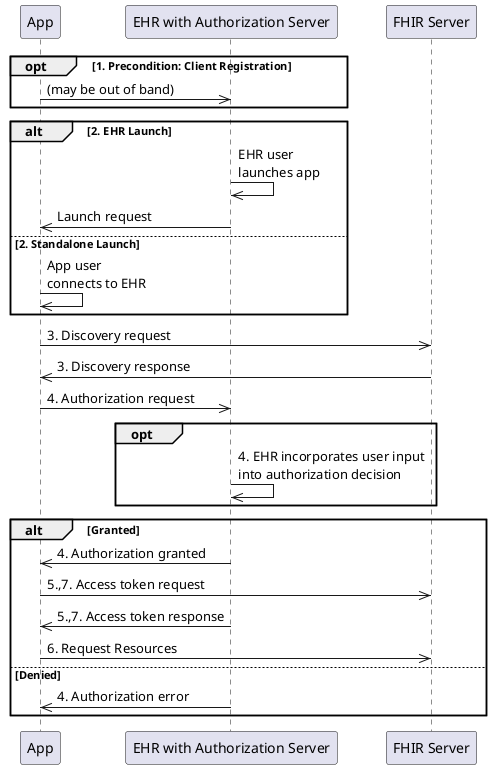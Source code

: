 @startuml
participant App
participant "EHR with Authorization Server" as EHR
participant "FHIR Server" as FHIR

opt  1. Precondition: Client Registration
    App ->> EHR: (may be out of band)
end
alt 2. EHR Launch
    EHR->>EHR: EHR user \nlaunches app
    EHR->> App: Launch request
else 2. Standalone Launch
    App->>App: App user \nconnects to EHR
end
App ->> FHIR: 3. Discovery request
FHIR ->> App: 3. Discovery response
App ->> EHR: 4. Authorization request
opt
    EHR->> EHR: 4. EHR incorporates user input\ninto authorization decision
end
alt Granted
    EHR ->> App: 4. Authorization granted
    App ->> FHIR: 5.,7. Access token request
    EHR ->> App: 5.,7. Access token response
    App ->> FHIR: 6. Request Resources
else Denied
    EHR ->> App: 4. Authorization error
end
@enduml
